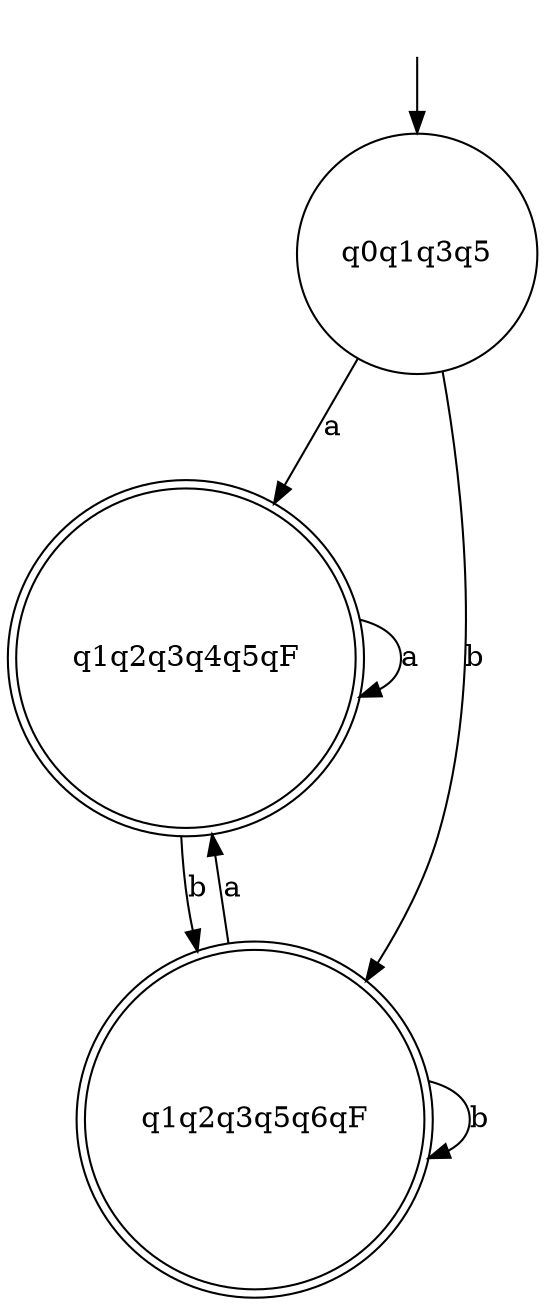 digraph{ { node[style = invis, shape = none, label = " ", width = 0, height = 0] SSS } node [shape = doublecircle]; q1q2q3q4q5qF  q1q2q3q5q6qF ;  node [shape = circle]; SSS-> q0q1q3q5 q0q1q3q5 -> q1q2q3q4q5qF [ label = "a" ]; q0q1q3q5 -> q1q2q3q5q6qF [ label = "b" ]; q1q2q3q4q5qF -> q1q2q3q4q5qF [ label = "a" ]; q1q2q3q4q5qF -> q1q2q3q5q6qF [ label = "b" ]; q1q2q3q5q6qF -> q1q2q3q4q5qF [ label = "a" ]; q1q2q3q5q6qF -> q1q2q3q5q6qF [ label = "b" ]; }